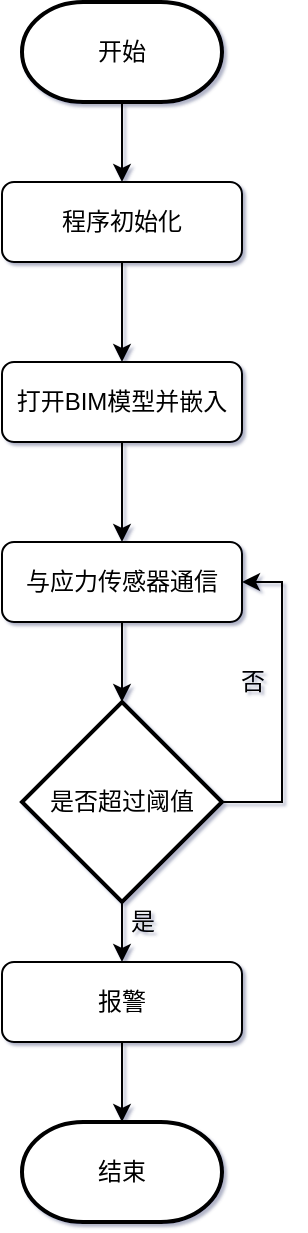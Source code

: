 <mxfile version="14.5.3" type="github">
  <diagram id="C5RBs43oDa-KdzZeNtuy" name="Page-1">
    <mxGraphModel dx="1422" dy="707" grid="1" gridSize="10" guides="1" tooltips="1" connect="1" arrows="1" fold="1" page="1" pageScale="1" pageWidth="827" pageHeight="1169" background="none" math="0" shadow="1">
      <root>
        <mxCell id="WIyWlLk6GJQsqaUBKTNV-0" />
        <mxCell id="WIyWlLk6GJQsqaUBKTNV-1" parent="WIyWlLk6GJQsqaUBKTNV-0" />
        <mxCell id="6qLcmY7h5NQr_wiigwaO-7" value="" style="edgeStyle=orthogonalEdgeStyle;rounded=0;orthogonalLoop=1;jettySize=auto;html=1;" edge="1" parent="WIyWlLk6GJQsqaUBKTNV-1" source="6qLcmY7h5NQr_wiigwaO-0" target="6qLcmY7h5NQr_wiigwaO-1">
          <mxGeometry relative="1" as="geometry" />
        </mxCell>
        <mxCell id="6qLcmY7h5NQr_wiigwaO-0" value="开始" style="strokeWidth=2;html=1;shape=mxgraph.flowchart.terminator;whiteSpace=wrap;" vertex="1" parent="WIyWlLk6GJQsqaUBKTNV-1">
          <mxGeometry x="350" y="80" width="100" height="50" as="geometry" />
        </mxCell>
        <mxCell id="6qLcmY7h5NQr_wiigwaO-8" value="" style="edgeStyle=orthogonalEdgeStyle;rounded=0;orthogonalLoop=1;jettySize=auto;html=1;" edge="1" parent="WIyWlLk6GJQsqaUBKTNV-1" source="6qLcmY7h5NQr_wiigwaO-1" target="6qLcmY7h5NQr_wiigwaO-2">
          <mxGeometry relative="1" as="geometry" />
        </mxCell>
        <mxCell id="6qLcmY7h5NQr_wiigwaO-1" value="程序初始化" style="rounded=1;whiteSpace=wrap;html=1;fontSize=12;glass=0;strokeWidth=1;shadow=0;" vertex="1" parent="WIyWlLk6GJQsqaUBKTNV-1">
          <mxGeometry x="340" y="170" width="120" height="40" as="geometry" />
        </mxCell>
        <mxCell id="6qLcmY7h5NQr_wiigwaO-9" value="" style="edgeStyle=orthogonalEdgeStyle;rounded=0;orthogonalLoop=1;jettySize=auto;html=1;" edge="1" parent="WIyWlLk6GJQsqaUBKTNV-1" source="6qLcmY7h5NQr_wiigwaO-2" target="6qLcmY7h5NQr_wiigwaO-3">
          <mxGeometry relative="1" as="geometry" />
        </mxCell>
        <mxCell id="6qLcmY7h5NQr_wiigwaO-2" value="打开BIM模型并嵌入" style="rounded=1;whiteSpace=wrap;html=1;fontSize=12;glass=0;strokeWidth=1;shadow=0;" vertex="1" parent="WIyWlLk6GJQsqaUBKTNV-1">
          <mxGeometry x="340" y="260" width="120" height="40" as="geometry" />
        </mxCell>
        <mxCell id="6qLcmY7h5NQr_wiigwaO-10" value="" style="edgeStyle=orthogonalEdgeStyle;rounded=0;orthogonalLoop=1;jettySize=auto;html=1;" edge="1" parent="WIyWlLk6GJQsqaUBKTNV-1" source="6qLcmY7h5NQr_wiigwaO-3" target="6qLcmY7h5NQr_wiigwaO-4">
          <mxGeometry relative="1" as="geometry" />
        </mxCell>
        <mxCell id="6qLcmY7h5NQr_wiigwaO-3" value="与应力传感器通信" style="rounded=1;whiteSpace=wrap;html=1;fontSize=12;glass=0;strokeWidth=1;shadow=0;" vertex="1" parent="WIyWlLk6GJQsqaUBKTNV-1">
          <mxGeometry x="340" y="350" width="120" height="40" as="geometry" />
        </mxCell>
        <mxCell id="6qLcmY7h5NQr_wiigwaO-11" value="" style="edgeStyle=orthogonalEdgeStyle;rounded=0;orthogonalLoop=1;jettySize=auto;html=1;" edge="1" parent="WIyWlLk6GJQsqaUBKTNV-1" source="6qLcmY7h5NQr_wiigwaO-4" target="6qLcmY7h5NQr_wiigwaO-5">
          <mxGeometry relative="1" as="geometry" />
        </mxCell>
        <mxCell id="6qLcmY7h5NQr_wiigwaO-13" style="edgeStyle=orthogonalEdgeStyle;rounded=0;orthogonalLoop=1;jettySize=auto;html=1;exitX=1;exitY=0.5;exitDx=0;exitDy=0;exitPerimeter=0;entryX=1;entryY=0.5;entryDx=0;entryDy=0;" edge="1" parent="WIyWlLk6GJQsqaUBKTNV-1" source="6qLcmY7h5NQr_wiigwaO-4" target="6qLcmY7h5NQr_wiigwaO-3">
          <mxGeometry relative="1" as="geometry">
            <Array as="points">
              <mxPoint x="480" y="480" />
              <mxPoint x="480" y="370" />
            </Array>
          </mxGeometry>
        </mxCell>
        <mxCell id="6qLcmY7h5NQr_wiigwaO-4" value="是否超过阈值" style="strokeWidth=2;html=1;shape=mxgraph.flowchart.decision;whiteSpace=wrap;" vertex="1" parent="WIyWlLk6GJQsqaUBKTNV-1">
          <mxGeometry x="350" y="430" width="100" height="100" as="geometry" />
        </mxCell>
        <mxCell id="6qLcmY7h5NQr_wiigwaO-12" value="" style="edgeStyle=orthogonalEdgeStyle;rounded=0;orthogonalLoop=1;jettySize=auto;html=1;" edge="1" parent="WIyWlLk6GJQsqaUBKTNV-1" source="6qLcmY7h5NQr_wiigwaO-5" target="6qLcmY7h5NQr_wiigwaO-6">
          <mxGeometry relative="1" as="geometry" />
        </mxCell>
        <mxCell id="6qLcmY7h5NQr_wiigwaO-5" value="报警" style="rounded=1;whiteSpace=wrap;html=1;fontSize=12;glass=0;strokeWidth=1;shadow=0;" vertex="1" parent="WIyWlLk6GJQsqaUBKTNV-1">
          <mxGeometry x="340" y="560" width="120" height="40" as="geometry" />
        </mxCell>
        <mxCell id="6qLcmY7h5NQr_wiigwaO-6" value="结束" style="strokeWidth=2;html=1;shape=mxgraph.flowchart.terminator;whiteSpace=wrap;" vertex="1" parent="WIyWlLk6GJQsqaUBKTNV-1">
          <mxGeometry x="350" y="640" width="100" height="50" as="geometry" />
        </mxCell>
        <mxCell id="6qLcmY7h5NQr_wiigwaO-14" value="是" style="text;html=1;align=center;verticalAlign=middle;resizable=0;points=[];autosize=1;" vertex="1" parent="WIyWlLk6GJQsqaUBKTNV-1">
          <mxGeometry x="395" y="530" width="30" height="20" as="geometry" />
        </mxCell>
        <mxCell id="6qLcmY7h5NQr_wiigwaO-15" value="否" style="text;html=1;align=center;verticalAlign=middle;resizable=0;points=[];autosize=1;" vertex="1" parent="WIyWlLk6GJQsqaUBKTNV-1">
          <mxGeometry x="450" y="410" width="30" height="20" as="geometry" />
        </mxCell>
      </root>
    </mxGraphModel>
  </diagram>
</mxfile>
